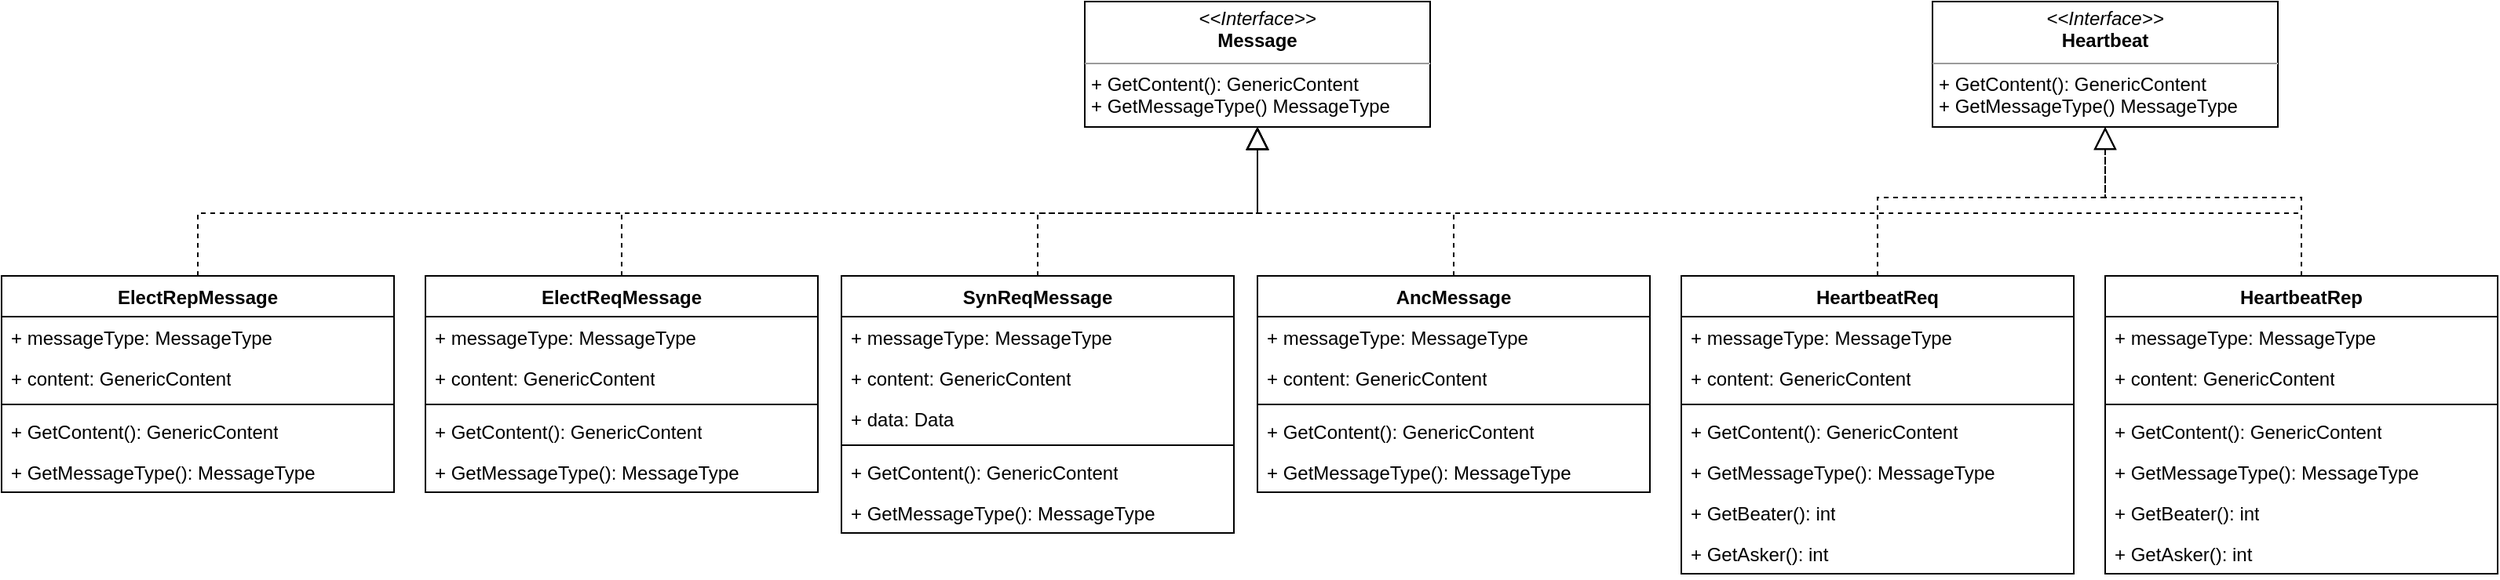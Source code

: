 <mxfile version="22.0.4" type="device">
  <diagram name="Page-1" id="DHNxPrXcLFRBJ2Ftmkre">
    <mxGraphModel dx="4870" dy="2563" grid="1" gridSize="10" guides="1" tooltips="1" connect="1" arrows="1" fold="1" page="1" pageScale="1" pageWidth="1654" pageHeight="1169" math="0" shadow="0">
      <root>
        <mxCell id="0" />
        <mxCell id="1" parent="0" />
        <mxCell id="zmcDTXjt6zu2heIcuXkd-6" value="&lt;p style=&quot;margin:0px;margin-top:4px;text-align:center;&quot;&gt;&lt;i&gt;&amp;lt;&amp;lt;Interface&amp;gt;&amp;gt;&lt;/i&gt;&lt;br&gt;&lt;b&gt;Message&lt;/b&gt;&lt;/p&gt;&lt;hr size=&quot;1&quot;&gt;&lt;p style=&quot;margin:0px;margin-left:4px;&quot;&gt;&lt;/p&gt;&lt;p style=&quot;margin:0px;margin-left:4px;&quot;&gt;+ GetContent(): GenericContent&lt;br&gt;+ GetMessageType() MessageType&lt;/p&gt;" style="verticalAlign=top;align=left;overflow=fill;fontSize=12;fontFamily=Helvetica;html=1;whiteSpace=wrap;" vertex="1" parent="1">
          <mxGeometry x="710" y="90" width="220" height="80" as="geometry" />
        </mxCell>
        <mxCell id="zmcDTXjt6zu2heIcuXkd-7" value="SynReqMessage" style="swimlane;fontStyle=1;align=center;verticalAlign=top;childLayout=stackLayout;horizontal=1;startSize=26;horizontalStack=0;resizeParent=1;resizeParentMax=0;resizeLast=0;collapsible=1;marginBottom=0;whiteSpace=wrap;html=1;" vertex="1" parent="1">
          <mxGeometry x="555" y="265" width="250" height="164" as="geometry" />
        </mxCell>
        <mxCell id="zmcDTXjt6zu2heIcuXkd-8" value="+ messageType: MessageType" style="text;strokeColor=none;fillColor=none;align=left;verticalAlign=top;spacingLeft=4;spacingRight=4;overflow=hidden;rotatable=0;points=[[0,0.5],[1,0.5]];portConstraint=eastwest;whiteSpace=wrap;html=1;" vertex="1" parent="zmcDTXjt6zu2heIcuXkd-7">
          <mxGeometry y="26" width="250" height="26" as="geometry" />
        </mxCell>
        <mxCell id="zmcDTXjt6zu2heIcuXkd-12" value="+ content: GenericContent" style="text;strokeColor=none;fillColor=none;align=left;verticalAlign=top;spacingLeft=4;spacingRight=4;overflow=hidden;rotatable=0;points=[[0,0.5],[1,0.5]];portConstraint=eastwest;whiteSpace=wrap;html=1;" vertex="1" parent="zmcDTXjt6zu2heIcuXkd-7">
          <mxGeometry y="52" width="250" height="26" as="geometry" />
        </mxCell>
        <mxCell id="zmcDTXjt6zu2heIcuXkd-13" value="+ data: Data" style="text;strokeColor=none;fillColor=none;align=left;verticalAlign=top;spacingLeft=4;spacingRight=4;overflow=hidden;rotatable=0;points=[[0,0.5],[1,0.5]];portConstraint=eastwest;whiteSpace=wrap;html=1;" vertex="1" parent="zmcDTXjt6zu2heIcuXkd-7">
          <mxGeometry y="78" width="250" height="26" as="geometry" />
        </mxCell>
        <mxCell id="zmcDTXjt6zu2heIcuXkd-9" value="" style="line;strokeWidth=1;fillColor=none;align=left;verticalAlign=middle;spacingTop=-1;spacingLeft=3;spacingRight=3;rotatable=0;labelPosition=right;points=[];portConstraint=eastwest;strokeColor=inherit;" vertex="1" parent="zmcDTXjt6zu2heIcuXkd-7">
          <mxGeometry y="104" width="250" height="8" as="geometry" />
        </mxCell>
        <mxCell id="zmcDTXjt6zu2heIcuXkd-10" value="+ GetContent(): GenericContent" style="text;strokeColor=none;fillColor=none;align=left;verticalAlign=top;spacingLeft=4;spacingRight=4;overflow=hidden;rotatable=0;points=[[0,0.5],[1,0.5]];portConstraint=eastwest;whiteSpace=wrap;html=1;" vertex="1" parent="zmcDTXjt6zu2heIcuXkd-7">
          <mxGeometry y="112" width="250" height="26" as="geometry" />
        </mxCell>
        <mxCell id="zmcDTXjt6zu2heIcuXkd-14" value="+ GetMessageType(): MessageType" style="text;strokeColor=none;fillColor=none;align=left;verticalAlign=top;spacingLeft=4;spacingRight=4;overflow=hidden;rotatable=0;points=[[0,0.5],[1,0.5]];portConstraint=eastwest;whiteSpace=wrap;html=1;" vertex="1" parent="zmcDTXjt6zu2heIcuXkd-7">
          <mxGeometry y="138" width="250" height="26" as="geometry" />
        </mxCell>
        <mxCell id="zmcDTXjt6zu2heIcuXkd-15" value="ElectReqMessage" style="swimlane;fontStyle=1;align=center;verticalAlign=top;childLayout=stackLayout;horizontal=1;startSize=26;horizontalStack=0;resizeParent=1;resizeParentMax=0;resizeLast=0;collapsible=1;marginBottom=0;whiteSpace=wrap;html=1;" vertex="1" parent="1">
          <mxGeometry x="290" y="265" width="250" height="138" as="geometry" />
        </mxCell>
        <mxCell id="zmcDTXjt6zu2heIcuXkd-16" value="+ messageType: MessageType" style="text;strokeColor=none;fillColor=none;align=left;verticalAlign=top;spacingLeft=4;spacingRight=4;overflow=hidden;rotatable=0;points=[[0,0.5],[1,0.5]];portConstraint=eastwest;whiteSpace=wrap;html=1;" vertex="1" parent="zmcDTXjt6zu2heIcuXkd-15">
          <mxGeometry y="26" width="250" height="26" as="geometry" />
        </mxCell>
        <mxCell id="zmcDTXjt6zu2heIcuXkd-17" value="+ content: GenericContent" style="text;strokeColor=none;fillColor=none;align=left;verticalAlign=top;spacingLeft=4;spacingRight=4;overflow=hidden;rotatable=0;points=[[0,0.5],[1,0.5]];portConstraint=eastwest;whiteSpace=wrap;html=1;" vertex="1" parent="zmcDTXjt6zu2heIcuXkd-15">
          <mxGeometry y="52" width="250" height="26" as="geometry" />
        </mxCell>
        <mxCell id="zmcDTXjt6zu2heIcuXkd-19" value="" style="line;strokeWidth=1;fillColor=none;align=left;verticalAlign=middle;spacingTop=-1;spacingLeft=3;spacingRight=3;rotatable=0;labelPosition=right;points=[];portConstraint=eastwest;strokeColor=inherit;" vertex="1" parent="zmcDTXjt6zu2heIcuXkd-15">
          <mxGeometry y="78" width="250" height="8" as="geometry" />
        </mxCell>
        <mxCell id="zmcDTXjt6zu2heIcuXkd-20" value="+ GetContent(): GenericContent" style="text;strokeColor=none;fillColor=none;align=left;verticalAlign=top;spacingLeft=4;spacingRight=4;overflow=hidden;rotatable=0;points=[[0,0.5],[1,0.5]];portConstraint=eastwest;whiteSpace=wrap;html=1;" vertex="1" parent="zmcDTXjt6zu2heIcuXkd-15">
          <mxGeometry y="86" width="250" height="26" as="geometry" />
        </mxCell>
        <mxCell id="zmcDTXjt6zu2heIcuXkd-21" value="+ GetMessageType(): MessageType" style="text;strokeColor=none;fillColor=none;align=left;verticalAlign=top;spacingLeft=4;spacingRight=4;overflow=hidden;rotatable=0;points=[[0,0.5],[1,0.5]];portConstraint=eastwest;whiteSpace=wrap;html=1;" vertex="1" parent="zmcDTXjt6zu2heIcuXkd-15">
          <mxGeometry y="112" width="250" height="26" as="geometry" />
        </mxCell>
        <mxCell id="zmcDTXjt6zu2heIcuXkd-22" value="ElectRepMessage" style="swimlane;fontStyle=1;align=center;verticalAlign=top;childLayout=stackLayout;horizontal=1;startSize=26;horizontalStack=0;resizeParent=1;resizeParentMax=0;resizeLast=0;collapsible=1;marginBottom=0;whiteSpace=wrap;html=1;" vertex="1" parent="1">
          <mxGeometry x="20" y="265" width="250" height="138" as="geometry" />
        </mxCell>
        <mxCell id="zmcDTXjt6zu2heIcuXkd-23" value="+ messageType: MessageType" style="text;strokeColor=none;fillColor=none;align=left;verticalAlign=top;spacingLeft=4;spacingRight=4;overflow=hidden;rotatable=0;points=[[0,0.5],[1,0.5]];portConstraint=eastwest;whiteSpace=wrap;html=1;" vertex="1" parent="zmcDTXjt6zu2heIcuXkd-22">
          <mxGeometry y="26" width="250" height="26" as="geometry" />
        </mxCell>
        <mxCell id="zmcDTXjt6zu2heIcuXkd-24" value="+ content: GenericContent" style="text;strokeColor=none;fillColor=none;align=left;verticalAlign=top;spacingLeft=4;spacingRight=4;overflow=hidden;rotatable=0;points=[[0,0.5],[1,0.5]];portConstraint=eastwest;whiteSpace=wrap;html=1;" vertex="1" parent="zmcDTXjt6zu2heIcuXkd-22">
          <mxGeometry y="52" width="250" height="26" as="geometry" />
        </mxCell>
        <mxCell id="zmcDTXjt6zu2heIcuXkd-25" value="" style="line;strokeWidth=1;fillColor=none;align=left;verticalAlign=middle;spacingTop=-1;spacingLeft=3;spacingRight=3;rotatable=0;labelPosition=right;points=[];portConstraint=eastwest;strokeColor=inherit;" vertex="1" parent="zmcDTXjt6zu2heIcuXkd-22">
          <mxGeometry y="78" width="250" height="8" as="geometry" />
        </mxCell>
        <mxCell id="zmcDTXjt6zu2heIcuXkd-26" value="+ GetContent(): GenericContent" style="text;strokeColor=none;fillColor=none;align=left;verticalAlign=top;spacingLeft=4;spacingRight=4;overflow=hidden;rotatable=0;points=[[0,0.5],[1,0.5]];portConstraint=eastwest;whiteSpace=wrap;html=1;" vertex="1" parent="zmcDTXjt6zu2heIcuXkd-22">
          <mxGeometry y="86" width="250" height="26" as="geometry" />
        </mxCell>
        <mxCell id="zmcDTXjt6zu2heIcuXkd-27" value="+ GetMessageType(): MessageType" style="text;strokeColor=none;fillColor=none;align=left;verticalAlign=top;spacingLeft=4;spacingRight=4;overflow=hidden;rotatable=0;points=[[0,0.5],[1,0.5]];portConstraint=eastwest;whiteSpace=wrap;html=1;" vertex="1" parent="zmcDTXjt6zu2heIcuXkd-22">
          <mxGeometry y="112" width="250" height="26" as="geometry" />
        </mxCell>
        <mxCell id="zmcDTXjt6zu2heIcuXkd-28" value="AncMessage" style="swimlane;fontStyle=1;align=center;verticalAlign=top;childLayout=stackLayout;horizontal=1;startSize=26;horizontalStack=0;resizeParent=1;resizeParentMax=0;resizeLast=0;collapsible=1;marginBottom=0;whiteSpace=wrap;html=1;" vertex="1" parent="1">
          <mxGeometry x="820" y="265" width="250" height="138" as="geometry" />
        </mxCell>
        <mxCell id="zmcDTXjt6zu2heIcuXkd-29" value="+ messageType: MessageType" style="text;strokeColor=none;fillColor=none;align=left;verticalAlign=top;spacingLeft=4;spacingRight=4;overflow=hidden;rotatable=0;points=[[0,0.5],[1,0.5]];portConstraint=eastwest;whiteSpace=wrap;html=1;" vertex="1" parent="zmcDTXjt6zu2heIcuXkd-28">
          <mxGeometry y="26" width="250" height="26" as="geometry" />
        </mxCell>
        <mxCell id="zmcDTXjt6zu2heIcuXkd-30" value="+ content: GenericContent" style="text;strokeColor=none;fillColor=none;align=left;verticalAlign=top;spacingLeft=4;spacingRight=4;overflow=hidden;rotatable=0;points=[[0,0.5],[1,0.5]];portConstraint=eastwest;whiteSpace=wrap;html=1;" vertex="1" parent="zmcDTXjt6zu2heIcuXkd-28">
          <mxGeometry y="52" width="250" height="26" as="geometry" />
        </mxCell>
        <mxCell id="zmcDTXjt6zu2heIcuXkd-31" value="" style="line;strokeWidth=1;fillColor=none;align=left;verticalAlign=middle;spacingTop=-1;spacingLeft=3;spacingRight=3;rotatable=0;labelPosition=right;points=[];portConstraint=eastwest;strokeColor=inherit;" vertex="1" parent="zmcDTXjt6zu2heIcuXkd-28">
          <mxGeometry y="78" width="250" height="8" as="geometry" />
        </mxCell>
        <mxCell id="zmcDTXjt6zu2heIcuXkd-32" value="+ GetContent(): GenericContent" style="text;strokeColor=none;fillColor=none;align=left;verticalAlign=top;spacingLeft=4;spacingRight=4;overflow=hidden;rotatable=0;points=[[0,0.5],[1,0.5]];portConstraint=eastwest;whiteSpace=wrap;html=1;" vertex="1" parent="zmcDTXjt6zu2heIcuXkd-28">
          <mxGeometry y="86" width="250" height="26" as="geometry" />
        </mxCell>
        <mxCell id="zmcDTXjt6zu2heIcuXkd-33" value="+ GetMessageType(): MessageType" style="text;strokeColor=none;fillColor=none;align=left;verticalAlign=top;spacingLeft=4;spacingRight=4;overflow=hidden;rotatable=0;points=[[0,0.5],[1,0.5]];portConstraint=eastwest;whiteSpace=wrap;html=1;" vertex="1" parent="zmcDTXjt6zu2heIcuXkd-28">
          <mxGeometry y="112" width="250" height="26" as="geometry" />
        </mxCell>
        <mxCell id="zmcDTXjt6zu2heIcuXkd-34" value="HeartbeatReq" style="swimlane;fontStyle=1;align=center;verticalAlign=top;childLayout=stackLayout;horizontal=1;startSize=26;horizontalStack=0;resizeParent=1;resizeParentMax=0;resizeLast=0;collapsible=1;marginBottom=0;whiteSpace=wrap;html=1;" vertex="1" parent="1">
          <mxGeometry x="1090" y="265" width="250" height="190" as="geometry" />
        </mxCell>
        <mxCell id="zmcDTXjt6zu2heIcuXkd-35" value="+ messageType: MessageType" style="text;strokeColor=none;fillColor=none;align=left;verticalAlign=top;spacingLeft=4;spacingRight=4;overflow=hidden;rotatable=0;points=[[0,0.5],[1,0.5]];portConstraint=eastwest;whiteSpace=wrap;html=1;" vertex="1" parent="zmcDTXjt6zu2heIcuXkd-34">
          <mxGeometry y="26" width="250" height="26" as="geometry" />
        </mxCell>
        <mxCell id="zmcDTXjt6zu2heIcuXkd-36" value="+ content: GenericContent" style="text;strokeColor=none;fillColor=none;align=left;verticalAlign=top;spacingLeft=4;spacingRight=4;overflow=hidden;rotatable=0;points=[[0,0.5],[1,0.5]];portConstraint=eastwest;whiteSpace=wrap;html=1;" vertex="1" parent="zmcDTXjt6zu2heIcuXkd-34">
          <mxGeometry y="52" width="250" height="26" as="geometry" />
        </mxCell>
        <mxCell id="zmcDTXjt6zu2heIcuXkd-37" value="" style="line;strokeWidth=1;fillColor=none;align=left;verticalAlign=middle;spacingTop=-1;spacingLeft=3;spacingRight=3;rotatable=0;labelPosition=right;points=[];portConstraint=eastwest;strokeColor=inherit;" vertex="1" parent="zmcDTXjt6zu2heIcuXkd-34">
          <mxGeometry y="78" width="250" height="8" as="geometry" />
        </mxCell>
        <mxCell id="zmcDTXjt6zu2heIcuXkd-38" value="+ GetContent(): GenericContent" style="text;strokeColor=none;fillColor=none;align=left;verticalAlign=top;spacingLeft=4;spacingRight=4;overflow=hidden;rotatable=0;points=[[0,0.5],[1,0.5]];portConstraint=eastwest;whiteSpace=wrap;html=1;" vertex="1" parent="zmcDTXjt6zu2heIcuXkd-34">
          <mxGeometry y="86" width="250" height="26" as="geometry" />
        </mxCell>
        <mxCell id="zmcDTXjt6zu2heIcuXkd-39" value="+ GetMessageType(): MessageType" style="text;strokeColor=none;fillColor=none;align=left;verticalAlign=top;spacingLeft=4;spacingRight=4;overflow=hidden;rotatable=0;points=[[0,0.5],[1,0.5]];portConstraint=eastwest;whiteSpace=wrap;html=1;" vertex="1" parent="zmcDTXjt6zu2heIcuXkd-34">
          <mxGeometry y="112" width="250" height="26" as="geometry" />
        </mxCell>
        <mxCell id="zmcDTXjt6zu2heIcuXkd-40" value="+ GetBeater(): int" style="text;strokeColor=none;fillColor=none;align=left;verticalAlign=top;spacingLeft=4;spacingRight=4;overflow=hidden;rotatable=0;points=[[0,0.5],[1,0.5]];portConstraint=eastwest;whiteSpace=wrap;html=1;" vertex="1" parent="zmcDTXjt6zu2heIcuXkd-34">
          <mxGeometry y="138" width="250" height="26" as="geometry" />
        </mxCell>
        <mxCell id="zmcDTXjt6zu2heIcuXkd-41" value="+ GetAsker(): int" style="text;strokeColor=none;fillColor=none;align=left;verticalAlign=top;spacingLeft=4;spacingRight=4;overflow=hidden;rotatable=0;points=[[0,0.5],[1,0.5]];portConstraint=eastwest;whiteSpace=wrap;html=1;" vertex="1" parent="zmcDTXjt6zu2heIcuXkd-34">
          <mxGeometry y="164" width="250" height="26" as="geometry" />
        </mxCell>
        <mxCell id="zmcDTXjt6zu2heIcuXkd-42" value="HeartbeatRep" style="swimlane;fontStyle=1;align=center;verticalAlign=top;childLayout=stackLayout;horizontal=1;startSize=26;horizontalStack=0;resizeParent=1;resizeParentMax=0;resizeLast=0;collapsible=1;marginBottom=0;whiteSpace=wrap;html=1;" vertex="1" parent="1">
          <mxGeometry x="1360" y="265" width="250" height="190" as="geometry" />
        </mxCell>
        <mxCell id="zmcDTXjt6zu2heIcuXkd-43" value="+ messageType: MessageType" style="text;strokeColor=none;fillColor=none;align=left;verticalAlign=top;spacingLeft=4;spacingRight=4;overflow=hidden;rotatable=0;points=[[0,0.5],[1,0.5]];portConstraint=eastwest;whiteSpace=wrap;html=1;" vertex="1" parent="zmcDTXjt6zu2heIcuXkd-42">
          <mxGeometry y="26" width="250" height="26" as="geometry" />
        </mxCell>
        <mxCell id="zmcDTXjt6zu2heIcuXkd-44" value="+ content: GenericContent" style="text;strokeColor=none;fillColor=none;align=left;verticalAlign=top;spacingLeft=4;spacingRight=4;overflow=hidden;rotatable=0;points=[[0,0.5],[1,0.5]];portConstraint=eastwest;whiteSpace=wrap;html=1;" vertex="1" parent="zmcDTXjt6zu2heIcuXkd-42">
          <mxGeometry y="52" width="250" height="26" as="geometry" />
        </mxCell>
        <mxCell id="zmcDTXjt6zu2heIcuXkd-45" value="" style="line;strokeWidth=1;fillColor=none;align=left;verticalAlign=middle;spacingTop=-1;spacingLeft=3;spacingRight=3;rotatable=0;labelPosition=right;points=[];portConstraint=eastwest;strokeColor=inherit;" vertex="1" parent="zmcDTXjt6zu2heIcuXkd-42">
          <mxGeometry y="78" width="250" height="8" as="geometry" />
        </mxCell>
        <mxCell id="zmcDTXjt6zu2heIcuXkd-46" value="+ GetContent(): GenericContent" style="text;strokeColor=none;fillColor=none;align=left;verticalAlign=top;spacingLeft=4;spacingRight=4;overflow=hidden;rotatable=0;points=[[0,0.5],[1,0.5]];portConstraint=eastwest;whiteSpace=wrap;html=1;" vertex="1" parent="zmcDTXjt6zu2heIcuXkd-42">
          <mxGeometry y="86" width="250" height="26" as="geometry" />
        </mxCell>
        <mxCell id="zmcDTXjt6zu2heIcuXkd-47" value="+ GetMessageType(): MessageType" style="text;strokeColor=none;fillColor=none;align=left;verticalAlign=top;spacingLeft=4;spacingRight=4;overflow=hidden;rotatable=0;points=[[0,0.5],[1,0.5]];portConstraint=eastwest;whiteSpace=wrap;html=1;" vertex="1" parent="zmcDTXjt6zu2heIcuXkd-42">
          <mxGeometry y="112" width="250" height="26" as="geometry" />
        </mxCell>
        <mxCell id="zmcDTXjt6zu2heIcuXkd-48" value="+ GetBeater(): int" style="text;strokeColor=none;fillColor=none;align=left;verticalAlign=top;spacingLeft=4;spacingRight=4;overflow=hidden;rotatable=0;points=[[0,0.5],[1,0.5]];portConstraint=eastwest;whiteSpace=wrap;html=1;" vertex="1" parent="zmcDTXjt6zu2heIcuXkd-42">
          <mxGeometry y="138" width="250" height="26" as="geometry" />
        </mxCell>
        <mxCell id="zmcDTXjt6zu2heIcuXkd-49" value="+ GetAsker(): int" style="text;strokeColor=none;fillColor=none;align=left;verticalAlign=top;spacingLeft=4;spacingRight=4;overflow=hidden;rotatable=0;points=[[0,0.5],[1,0.5]];portConstraint=eastwest;whiteSpace=wrap;html=1;" vertex="1" parent="zmcDTXjt6zu2heIcuXkd-42">
          <mxGeometry y="164" width="250" height="26" as="geometry" />
        </mxCell>
        <mxCell id="zmcDTXjt6zu2heIcuXkd-50" value="&lt;p style=&quot;margin:0px;margin-top:4px;text-align:center;&quot;&gt;&lt;i&gt;&amp;lt;&amp;lt;Interface&amp;gt;&amp;gt;&lt;/i&gt;&lt;br&gt;&lt;b&gt;Heartbeat&lt;/b&gt;&lt;/p&gt;&lt;hr size=&quot;1&quot;&gt;&lt;p style=&quot;margin:0px;margin-left:4px;&quot;&gt;&lt;/p&gt;&lt;p style=&quot;margin:0px;margin-left:4px;&quot;&gt;+ GetContent(): GenericContent&lt;br&gt;+ GetMessageType() MessageType&lt;/p&gt;" style="verticalAlign=top;align=left;overflow=fill;fontSize=12;fontFamily=Helvetica;html=1;whiteSpace=wrap;" vertex="1" parent="1">
          <mxGeometry x="1250" y="90" width="220" height="80" as="geometry" />
        </mxCell>
        <mxCell id="zmcDTXjt6zu2heIcuXkd-51" value="" style="endArrow=block;dashed=1;endFill=0;endSize=12;html=1;rounded=0;entryX=0.5;entryY=1;entryDx=0;entryDy=0;exitX=0.5;exitY=0;exitDx=0;exitDy=0;" edge="1" parent="1" source="zmcDTXjt6zu2heIcuXkd-22" target="zmcDTXjt6zu2heIcuXkd-6">
          <mxGeometry width="160" relative="1" as="geometry">
            <mxPoint x="790" y="305" as="sourcePoint" />
            <mxPoint x="950" y="305" as="targetPoint" />
            <Array as="points">
              <mxPoint x="145" y="225" />
              <mxPoint x="820" y="225" />
            </Array>
          </mxGeometry>
        </mxCell>
        <mxCell id="zmcDTXjt6zu2heIcuXkd-52" value="" style="endArrow=block;dashed=1;endFill=0;endSize=12;html=1;rounded=0;exitX=0.5;exitY=0;exitDx=0;exitDy=0;entryX=0.5;entryY=1;entryDx=0;entryDy=0;" edge="1" parent="1" source="zmcDTXjt6zu2heIcuXkd-15" target="zmcDTXjt6zu2heIcuXkd-6">
          <mxGeometry width="160" relative="1" as="geometry">
            <mxPoint x="155" y="275" as="sourcePoint" />
            <mxPoint x="820" y="175" as="targetPoint" />
            <Array as="points">
              <mxPoint x="415" y="225" />
              <mxPoint x="820" y="225" />
            </Array>
          </mxGeometry>
        </mxCell>
        <mxCell id="zmcDTXjt6zu2heIcuXkd-53" value="" style="endArrow=block;dashed=1;endFill=0;endSize=12;html=1;rounded=0;exitX=0.5;exitY=0;exitDx=0;exitDy=0;entryX=0.5;entryY=1;entryDx=0;entryDy=0;" edge="1" parent="1" source="zmcDTXjt6zu2heIcuXkd-7" target="zmcDTXjt6zu2heIcuXkd-6">
          <mxGeometry width="160" relative="1" as="geometry">
            <mxPoint x="165" y="285" as="sourcePoint" />
            <mxPoint x="840" y="175" as="targetPoint" />
            <Array as="points">
              <mxPoint x="680" y="225" />
              <mxPoint x="820" y="225" />
            </Array>
          </mxGeometry>
        </mxCell>
        <mxCell id="zmcDTXjt6zu2heIcuXkd-54" value="" style="endArrow=block;dashed=1;endFill=0;endSize=12;html=1;rounded=0;exitX=0.5;exitY=0;exitDx=0;exitDy=0;entryX=0.5;entryY=1;entryDx=0;entryDy=0;" edge="1" parent="1" source="zmcDTXjt6zu2heIcuXkd-28" target="zmcDTXjt6zu2heIcuXkd-6">
          <mxGeometry width="160" relative="1" as="geometry">
            <mxPoint x="175" y="295" as="sourcePoint" />
            <mxPoint x="820" y="175" as="targetPoint" />
            <Array as="points">
              <mxPoint x="945" y="225" />
              <mxPoint x="820" y="225" />
            </Array>
          </mxGeometry>
        </mxCell>
        <mxCell id="zmcDTXjt6zu2heIcuXkd-55" value="" style="endArrow=block;dashed=1;endFill=0;endSize=12;html=1;rounded=0;entryX=0.5;entryY=1;entryDx=0;entryDy=0;exitX=0.5;exitY=0;exitDx=0;exitDy=0;" edge="1" parent="1" source="zmcDTXjt6zu2heIcuXkd-34" target="zmcDTXjt6zu2heIcuXkd-6">
          <mxGeometry width="160" relative="1" as="geometry">
            <mxPoint x="1240" y="255" as="sourcePoint" />
            <mxPoint x="830" y="185" as="targetPoint" />
            <Array as="points">
              <mxPoint x="1215" y="225" />
              <mxPoint x="820" y="225" />
            </Array>
          </mxGeometry>
        </mxCell>
        <mxCell id="zmcDTXjt6zu2heIcuXkd-56" value="" style="endArrow=block;dashed=1;endFill=0;endSize=12;html=1;rounded=0;entryX=0.5;entryY=1;entryDx=0;entryDy=0;exitX=0.5;exitY=0;exitDx=0;exitDy=0;" edge="1" parent="1" source="zmcDTXjt6zu2heIcuXkd-42" target="zmcDTXjt6zu2heIcuXkd-6">
          <mxGeometry width="160" relative="1" as="geometry">
            <mxPoint x="1225" y="275" as="sourcePoint" />
            <mxPoint x="830" y="180" as="targetPoint" />
            <Array as="points">
              <mxPoint x="1485" y="225" />
              <mxPoint x="820" y="225" />
            </Array>
          </mxGeometry>
        </mxCell>
        <mxCell id="zmcDTXjt6zu2heIcuXkd-57" value="" style="endArrow=block;dashed=1;endFill=0;endSize=12;html=1;rounded=0;entryX=0.5;entryY=1;entryDx=0;entryDy=0;exitX=0.5;exitY=0;exitDx=0;exitDy=0;" edge="1" parent="1" source="zmcDTXjt6zu2heIcuXkd-34" target="zmcDTXjt6zu2heIcuXkd-50">
          <mxGeometry width="160" relative="1" as="geometry">
            <mxPoint x="1735" y="280" as="sourcePoint" />
            <mxPoint x="1070" y="185" as="targetPoint" />
            <Array as="points">
              <mxPoint x="1215" y="215" />
              <mxPoint x="1360" y="215" />
            </Array>
          </mxGeometry>
        </mxCell>
        <mxCell id="zmcDTXjt6zu2heIcuXkd-58" value="" style="endArrow=block;dashed=1;endFill=0;endSize=12;html=1;rounded=0;entryX=0.5;entryY=1;entryDx=0;entryDy=0;exitX=0.5;exitY=0;exitDx=0;exitDy=0;" edge="1" parent="1" source="zmcDTXjt6zu2heIcuXkd-42" target="zmcDTXjt6zu2heIcuXkd-50">
          <mxGeometry width="160" relative="1" as="geometry">
            <mxPoint x="1225" y="275" as="sourcePoint" />
            <mxPoint x="1370" y="180" as="targetPoint" />
            <Array as="points">
              <mxPoint x="1485" y="215" />
              <mxPoint x="1360" y="215" />
            </Array>
          </mxGeometry>
        </mxCell>
      </root>
    </mxGraphModel>
  </diagram>
</mxfile>
